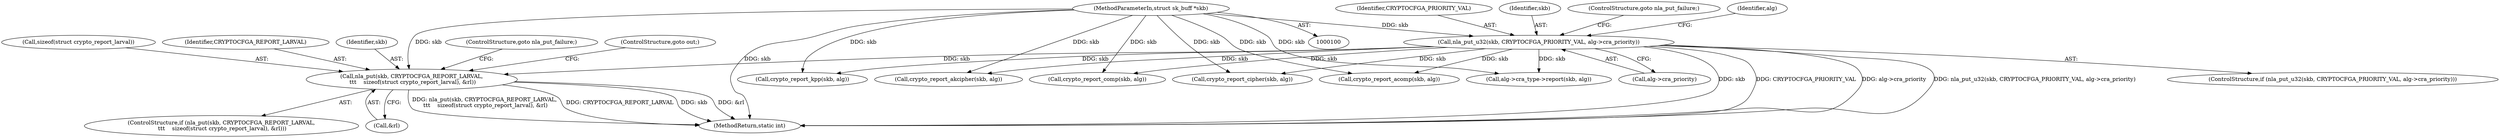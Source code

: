 digraph "0_linux_f43f39958beb206b53292801e216d9b8a660f087_4@pointer" {
"1000191" [label="(Call,nla_put(skb, CRYPTOCFGA_REPORT_LARVAL,\n \t\t\t    sizeof(struct crypto_report_larval), &rl))"];
"1000166" [label="(Call,nla_put_u32(skb, CRYPTOCFGA_PRIORITY_VAL, alg->cra_priority))"];
"1000103" [label="(MethodParameterIn,struct sk_buff *skb)"];
"1000169" [label="(Call,alg->cra_priority)"];
"1000166" [label="(Call,nla_put_u32(skb, CRYPTOCFGA_PRIORITY_VAL, alg->cra_priority))"];
"1000268" [label="(MethodReturn,static int)"];
"1000167" [label="(Identifier,skb)"];
"1000172" [label="(ControlStructure,goto nla_put_failure;)"];
"1000228" [label="(Call,crypto_report_cipher(skb, alg))"];
"1000193" [label="(Identifier,CRYPTOCFGA_REPORT_LARVAL)"];
"1000165" [label="(ControlStructure,if (nla_put_u32(skb, CRYPTOCFGA_PRIORITY_VAL, alg->cra_priority)))"];
"1000199" [label="(ControlStructure,goto out;)"];
"1000196" [label="(Call,&rl)"];
"1000212" [label="(Call,alg->cra_type->report(skb, alg))"];
"1000191" [label="(Call,nla_put(skb, CRYPTOCFGA_REPORT_LARVAL,\n \t\t\t    sizeof(struct crypto_report_larval), &rl))"];
"1000235" [label="(Call,crypto_report_comp(skb, alg))"];
"1000198" [label="(ControlStructure,goto nla_put_failure;)"];
"1000103" [label="(MethodParameterIn,struct sk_buff *skb)"];
"1000194" [label="(Call,sizeof(struct crypto_report_larval))"];
"1000176" [label="(Identifier,alg)"];
"1000192" [label="(Identifier,skb)"];
"1000256" [label="(Call,crypto_report_kpp(skb, alg))"];
"1000242" [label="(Call,crypto_report_acomp(skb, alg))"];
"1000168" [label="(Identifier,CRYPTOCFGA_PRIORITY_VAL)"];
"1000190" [label="(ControlStructure,if (nla_put(skb, CRYPTOCFGA_REPORT_LARVAL,\n \t\t\t    sizeof(struct crypto_report_larval), &rl)))"];
"1000249" [label="(Call,crypto_report_akcipher(skb, alg))"];
"1000191" -> "1000190"  [label="AST: "];
"1000191" -> "1000196"  [label="CFG: "];
"1000192" -> "1000191"  [label="AST: "];
"1000193" -> "1000191"  [label="AST: "];
"1000194" -> "1000191"  [label="AST: "];
"1000196" -> "1000191"  [label="AST: "];
"1000198" -> "1000191"  [label="CFG: "];
"1000199" -> "1000191"  [label="CFG: "];
"1000191" -> "1000268"  [label="DDG: &rl"];
"1000191" -> "1000268"  [label="DDG: nla_put(skb, CRYPTOCFGA_REPORT_LARVAL,\n \t\t\t    sizeof(struct crypto_report_larval), &rl)"];
"1000191" -> "1000268"  [label="DDG: CRYPTOCFGA_REPORT_LARVAL"];
"1000191" -> "1000268"  [label="DDG: skb"];
"1000166" -> "1000191"  [label="DDG: skb"];
"1000103" -> "1000191"  [label="DDG: skb"];
"1000166" -> "1000165"  [label="AST: "];
"1000166" -> "1000169"  [label="CFG: "];
"1000167" -> "1000166"  [label="AST: "];
"1000168" -> "1000166"  [label="AST: "];
"1000169" -> "1000166"  [label="AST: "];
"1000172" -> "1000166"  [label="CFG: "];
"1000176" -> "1000166"  [label="CFG: "];
"1000166" -> "1000268"  [label="DDG: CRYPTOCFGA_PRIORITY_VAL"];
"1000166" -> "1000268"  [label="DDG: alg->cra_priority"];
"1000166" -> "1000268"  [label="DDG: nla_put_u32(skb, CRYPTOCFGA_PRIORITY_VAL, alg->cra_priority)"];
"1000166" -> "1000268"  [label="DDG: skb"];
"1000103" -> "1000166"  [label="DDG: skb"];
"1000166" -> "1000212"  [label="DDG: skb"];
"1000166" -> "1000228"  [label="DDG: skb"];
"1000166" -> "1000235"  [label="DDG: skb"];
"1000166" -> "1000242"  [label="DDG: skb"];
"1000166" -> "1000249"  [label="DDG: skb"];
"1000166" -> "1000256"  [label="DDG: skb"];
"1000103" -> "1000100"  [label="AST: "];
"1000103" -> "1000268"  [label="DDG: skb"];
"1000103" -> "1000212"  [label="DDG: skb"];
"1000103" -> "1000228"  [label="DDG: skb"];
"1000103" -> "1000235"  [label="DDG: skb"];
"1000103" -> "1000242"  [label="DDG: skb"];
"1000103" -> "1000249"  [label="DDG: skb"];
"1000103" -> "1000256"  [label="DDG: skb"];
}
